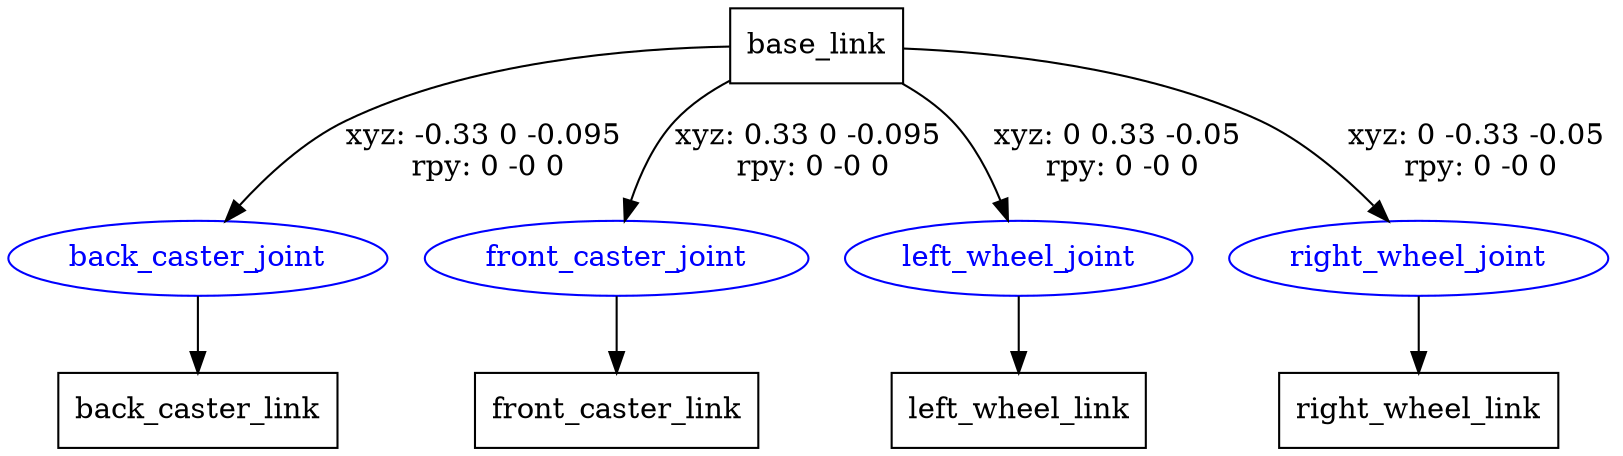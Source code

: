 digraph G {
node [shape=box];
"base_link" [label="base_link"];
"back_caster_link" [label="back_caster_link"];
"front_caster_link" [label="front_caster_link"];
"left_wheel_link" [label="left_wheel_link"];
"right_wheel_link" [label="right_wheel_link"];
node [shape=ellipse, color=blue, fontcolor=blue];
"base_link" -> "back_caster_joint" [label="xyz: -0.33 0 -0.095 \nrpy: 0 -0 0"]
"back_caster_joint" -> "back_caster_link"
"base_link" -> "front_caster_joint" [label="xyz: 0.33 0 -0.095 \nrpy: 0 -0 0"]
"front_caster_joint" -> "front_caster_link"
"base_link" -> "left_wheel_joint" [label="xyz: 0 0.33 -0.05 \nrpy: 0 -0 0"]
"left_wheel_joint" -> "left_wheel_link"
"base_link" -> "right_wheel_joint" [label="xyz: 0 -0.33 -0.05 \nrpy: 0 -0 0"]
"right_wheel_joint" -> "right_wheel_link"
}
